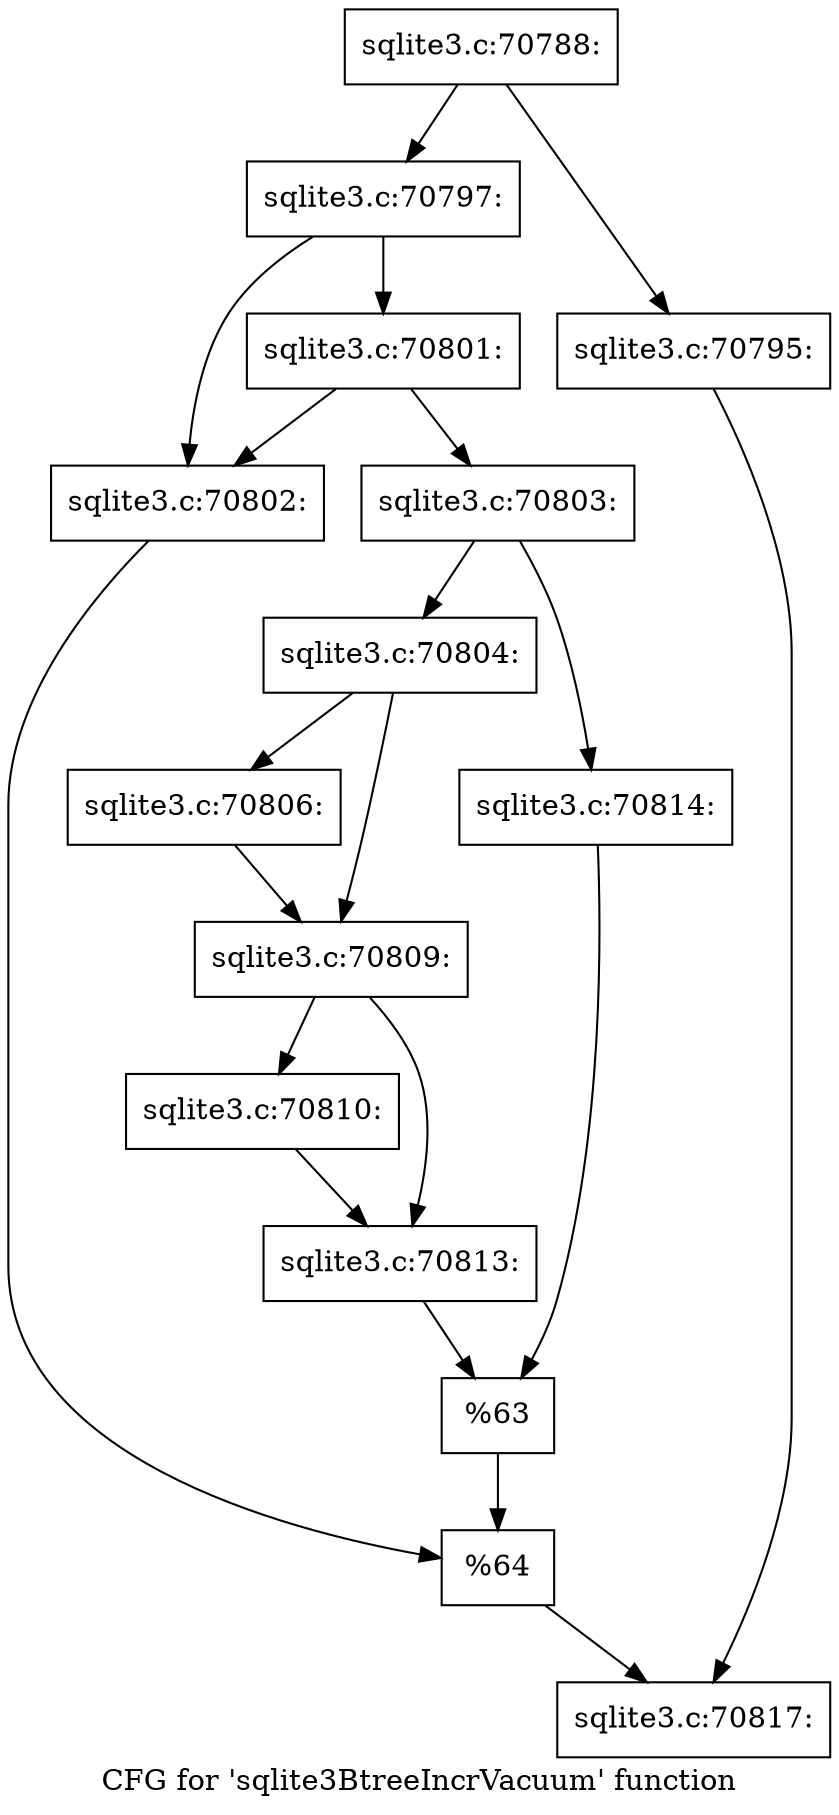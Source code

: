 digraph "CFG for 'sqlite3BtreeIncrVacuum' function" {
	label="CFG for 'sqlite3BtreeIncrVacuum' function";

	Node0x55c0f84ed200 [shape=record,label="{sqlite3.c:70788:}"];
	Node0x55c0f84ed200 -> Node0x55c0f84f1900;
	Node0x55c0f84ed200 -> Node0x55c0f84f1860;
	Node0x55c0f84f1860 [shape=record,label="{sqlite3.c:70795:}"];
	Node0x55c0f84f1860 -> Node0x55c0f84f18b0;
	Node0x55c0f84f1900 [shape=record,label="{sqlite3.c:70797:}"];
	Node0x55c0f84f1900 -> Node0x55c0f84f3410;
	Node0x55c0f84f1900 -> Node0x55c0f84f3500;
	Node0x55c0f84f3500 [shape=record,label="{sqlite3.c:70801:}"];
	Node0x55c0f84f3500 -> Node0x55c0f84f3410;
	Node0x55c0f84f3500 -> Node0x55c0f84f34b0;
	Node0x55c0f84f3410 [shape=record,label="{sqlite3.c:70802:}"];
	Node0x55c0f84f3410 -> Node0x55c0f84f3460;
	Node0x55c0f84f34b0 [shape=record,label="{sqlite3.c:70803:}"];
	Node0x55c0f84f34b0 -> Node0x55c0f84f3eb0;
	Node0x55c0f84f34b0 -> Node0x55c0f84f3f50;
	Node0x55c0f84f3eb0 [shape=record,label="{sqlite3.c:70804:}"];
	Node0x55c0f84f3eb0 -> Node0x55c0f84f45f0;
	Node0x55c0f84f3eb0 -> Node0x55c0f84f4640;
	Node0x55c0f84f45f0 [shape=record,label="{sqlite3.c:70806:}"];
	Node0x55c0f84f45f0 -> Node0x55c0f84f4640;
	Node0x55c0f84f4640 [shape=record,label="{sqlite3.c:70809:}"];
	Node0x55c0f84f4640 -> Node0x55c0f84f5080;
	Node0x55c0f84f4640 -> Node0x55c0f84f50d0;
	Node0x55c0f84f5080 [shape=record,label="{sqlite3.c:70810:}"];
	Node0x55c0f84f5080 -> Node0x55c0f84f50d0;
	Node0x55c0f84f50d0 [shape=record,label="{sqlite3.c:70813:}"];
	Node0x55c0f84f50d0 -> Node0x55c0f84f3f00;
	Node0x55c0f84f3f50 [shape=record,label="{sqlite3.c:70814:}"];
	Node0x55c0f84f3f50 -> Node0x55c0f84f3f00;
	Node0x55c0f84f3f00 [shape=record,label="{%63}"];
	Node0x55c0f84f3f00 -> Node0x55c0f84f3460;
	Node0x55c0f84f3460 [shape=record,label="{%64}"];
	Node0x55c0f84f3460 -> Node0x55c0f84f18b0;
	Node0x55c0f84f18b0 [shape=record,label="{sqlite3.c:70817:}"];
}

